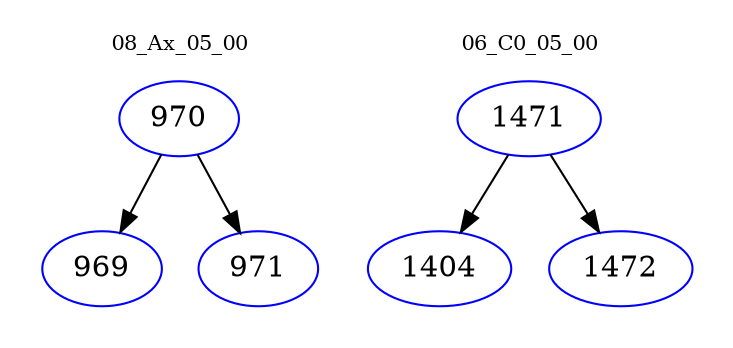 digraph{
subgraph cluster_0 {
color = white
label = "08_Ax_05_00";
fontsize=10;
T0_970 [label="970", color="blue"]
T0_970 -> T0_969 [color="black"]
T0_969 [label="969", color="blue"]
T0_970 -> T0_971 [color="black"]
T0_971 [label="971", color="blue"]
}
subgraph cluster_1 {
color = white
label = "06_C0_05_00";
fontsize=10;
T1_1471 [label="1471", color="blue"]
T1_1471 -> T1_1404 [color="black"]
T1_1404 [label="1404", color="blue"]
T1_1471 -> T1_1472 [color="black"]
T1_1472 [label="1472", color="blue"]
}
}
